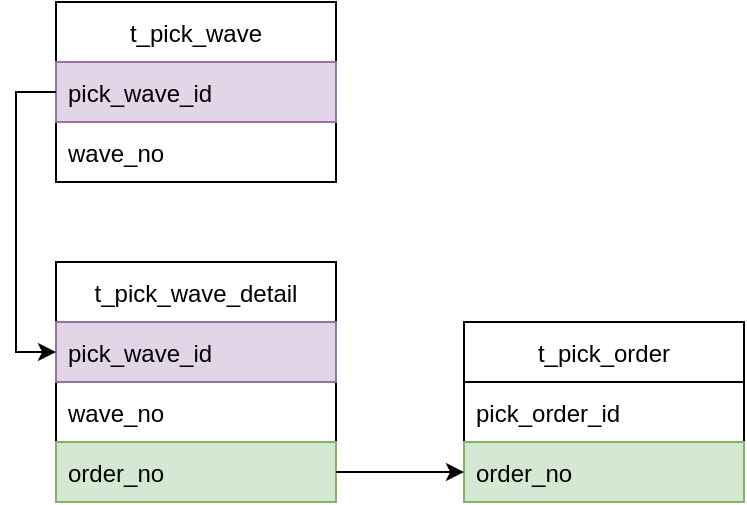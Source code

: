 <mxfile version="20.0.3" type="github"><diagram id="JD2uLuKo8-O8A4E9FgVj" name="Page-1"><mxGraphModel dx="944" dy="620" grid="1" gridSize="10" guides="1" tooltips="1" connect="1" arrows="1" fold="1" page="1" pageScale="1" pageWidth="827" pageHeight="1169" math="0" shadow="0"><root><mxCell id="0"/><mxCell id="1" parent="0"/><mxCell id="F2s4CBPTiWPdmapBxtHo-1" value="t_pick_wave" style="swimlane;fontStyle=0;childLayout=stackLayout;horizontal=1;startSize=30;horizontalStack=0;resizeParent=1;resizeParentMax=0;resizeLast=0;collapsible=1;marginBottom=0;" vertex="1" parent="1"><mxGeometry x="140" y="100" width="140" height="90" as="geometry"/></mxCell><mxCell id="F2s4CBPTiWPdmapBxtHo-2" value="pick_wave_id" style="text;strokeColor=#9673a6;fillColor=#e1d5e7;align=left;verticalAlign=middle;spacingLeft=4;spacingRight=4;overflow=hidden;points=[[0,0.5],[1,0.5]];portConstraint=eastwest;rotatable=0;" vertex="1" parent="F2s4CBPTiWPdmapBxtHo-1"><mxGeometry y="30" width="140" height="30" as="geometry"/></mxCell><mxCell id="F2s4CBPTiWPdmapBxtHo-3" value="wave_no" style="text;strokeColor=none;fillColor=none;align=left;verticalAlign=middle;spacingLeft=4;spacingRight=4;overflow=hidden;points=[[0,0.5],[1,0.5]];portConstraint=eastwest;rotatable=0;" vertex="1" parent="F2s4CBPTiWPdmapBxtHo-1"><mxGeometry y="60" width="140" height="30" as="geometry"/></mxCell><mxCell id="F2s4CBPTiWPdmapBxtHo-6" value="t_pick_wave_detail" style="swimlane;fontStyle=0;childLayout=stackLayout;horizontal=1;startSize=30;horizontalStack=0;resizeParent=1;resizeParentMax=0;resizeLast=0;collapsible=1;marginBottom=0;" vertex="1" parent="1"><mxGeometry x="140" y="230" width="140" height="120" as="geometry"/></mxCell><mxCell id="F2s4CBPTiWPdmapBxtHo-7" value="pick_wave_id" style="text;strokeColor=#9673a6;fillColor=#e1d5e7;align=left;verticalAlign=middle;spacingLeft=4;spacingRight=4;overflow=hidden;points=[[0,0.5],[1,0.5]];portConstraint=eastwest;rotatable=0;" vertex="1" parent="F2s4CBPTiWPdmapBxtHo-6"><mxGeometry y="30" width="140" height="30" as="geometry"/></mxCell><mxCell id="F2s4CBPTiWPdmapBxtHo-8" value="wave_no" style="text;strokeColor=none;fillColor=none;align=left;verticalAlign=middle;spacingLeft=4;spacingRight=4;overflow=hidden;points=[[0,0.5],[1,0.5]];portConstraint=eastwest;rotatable=0;" vertex="1" parent="F2s4CBPTiWPdmapBxtHo-6"><mxGeometry y="60" width="140" height="30" as="geometry"/></mxCell><mxCell id="F2s4CBPTiWPdmapBxtHo-9" value="order_no" style="text;strokeColor=#82b366;fillColor=#d5e8d4;align=left;verticalAlign=middle;spacingLeft=4;spacingRight=4;overflow=hidden;points=[[0,0.5],[1,0.5]];portConstraint=eastwest;rotatable=0;" vertex="1" parent="F2s4CBPTiWPdmapBxtHo-6"><mxGeometry y="90" width="140" height="30" as="geometry"/></mxCell><mxCell id="F2s4CBPTiWPdmapBxtHo-10" value="t_pick_order" style="swimlane;fontStyle=0;childLayout=stackLayout;horizontal=1;startSize=30;horizontalStack=0;resizeParent=1;resizeParentMax=0;resizeLast=0;collapsible=1;marginBottom=0;" vertex="1" parent="1"><mxGeometry x="344" y="260" width="140" height="90" as="geometry"/></mxCell><mxCell id="F2s4CBPTiWPdmapBxtHo-11" value="pick_order_id" style="text;strokeColor=none;fillColor=none;align=left;verticalAlign=middle;spacingLeft=4;spacingRight=4;overflow=hidden;points=[[0,0.5],[1,0.5]];portConstraint=eastwest;rotatable=0;" vertex="1" parent="F2s4CBPTiWPdmapBxtHo-10"><mxGeometry y="30" width="140" height="30" as="geometry"/></mxCell><mxCell id="F2s4CBPTiWPdmapBxtHo-12" value="order_no" style="text;strokeColor=#82b366;fillColor=#d5e8d4;align=left;verticalAlign=middle;spacingLeft=4;spacingRight=4;overflow=hidden;points=[[0,0.5],[1,0.5]];portConstraint=eastwest;rotatable=0;" vertex="1" parent="F2s4CBPTiWPdmapBxtHo-10"><mxGeometry y="60" width="140" height="30" as="geometry"/></mxCell><mxCell id="F2s4CBPTiWPdmapBxtHo-14" style="edgeStyle=orthogonalEdgeStyle;rounded=0;orthogonalLoop=1;jettySize=auto;html=1;entryX=0;entryY=0.5;entryDx=0;entryDy=0;" edge="1" parent="1" source="F2s4CBPTiWPdmapBxtHo-9" target="F2s4CBPTiWPdmapBxtHo-12"><mxGeometry relative="1" as="geometry"/></mxCell><mxCell id="F2s4CBPTiWPdmapBxtHo-15" style="edgeStyle=orthogonalEdgeStyle;rounded=0;orthogonalLoop=1;jettySize=auto;html=1;entryX=0;entryY=0.5;entryDx=0;entryDy=0;" edge="1" parent="1" source="F2s4CBPTiWPdmapBxtHo-2" target="F2s4CBPTiWPdmapBxtHo-7"><mxGeometry relative="1" as="geometry"/></mxCell></root></mxGraphModel></diagram></mxfile>